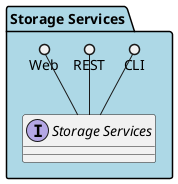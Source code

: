 @startuml



package "Storage Services" #lightblue {

    interface "Storage Services" as i {
    
    }


    CLI ()-- i
    REST ()-- i
    Web ()-- i
    


}

@enduml
